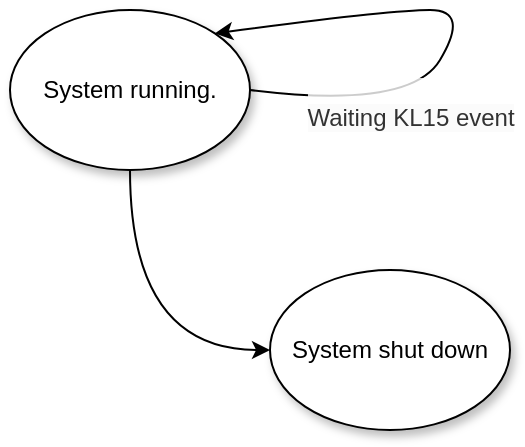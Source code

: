 <mxfile version="20.8.23" type="github">
  <diagram id="kgpKYQtTHZ0yAKxKKP6v" name="Page-1">
    <mxGraphModel dx="573" dy="602" grid="1" gridSize="10" guides="1" tooltips="1" connect="1" arrows="1" fold="1" page="1" pageScale="1" pageWidth="850" pageHeight="1100" math="0" shadow="0">
      <root>
        <mxCell id="0" />
        <mxCell id="1" parent="0" />
        <mxCell id="nlKvLJYl5tcjkjAq7JBs-9" style="edgeStyle=orthogonalEdgeStyle;curved=1;sketch=0;orthogonalLoop=1;jettySize=auto;html=1;exitX=0.5;exitY=1;exitDx=0;exitDy=0;entryX=0;entryY=0.5;entryDx=0;entryDy=0;" edge="1" parent="1" source="nlKvLJYl5tcjkjAq7JBs-1" target="nlKvLJYl5tcjkjAq7JBs-7">
          <mxGeometry relative="1" as="geometry" />
        </mxCell>
        <mxCell id="nlKvLJYl5tcjkjAq7JBs-1" value="System running." style="ellipse;whiteSpace=wrap;html=1;shadow=1;" vertex="1" parent="1">
          <mxGeometry x="210" y="70" width="120" height="80" as="geometry" />
        </mxCell>
        <mxCell id="nlKvLJYl5tcjkjAq7JBs-5" value="&#xa;&lt;span style=&quot;color: rgb(0, 0, 0); font-family: Helvetica; font-size: 12px; font-style: normal; font-variant-ligatures: normal; font-variant-caps: normal; font-weight: 400; letter-spacing: normal; orphans: 2; text-align: center; text-indent: 0px; text-transform: none; widows: 2; word-spacing: 0px; -webkit-text-stroke-width: 0px; background-color: rgb(251, 251, 251); text-decoration-thickness: initial; text-decoration-style: initial; text-decoration-color: initial; float: none; display: inline !important;&quot;&gt;Waiting KL15 event&lt;/span&gt;&#xa;&#xa;" style="endArrow=classic;html=1;sketch=0;exitX=1;exitY=0.5;exitDx=0;exitDy=0;entryX=1;entryY=0;entryDx=0;entryDy=0;spacing=0;textOpacity=80;curved=1;" edge="1" parent="1" source="nlKvLJYl5tcjkjAq7JBs-1" target="nlKvLJYl5tcjkjAq7JBs-1">
          <mxGeometry x="-0.397" y="-10" width="50" height="50" relative="1" as="geometry">
            <mxPoint x="340" y="90" as="sourcePoint" />
            <mxPoint x="300" y="70" as="targetPoint" />
            <Array as="points">
              <mxPoint x="410" y="120" />
              <mxPoint x="440" y="70" />
              <mxPoint x="400" y="70" />
            </Array>
            <mxPoint x="-9" y="5" as="offset" />
          </mxGeometry>
        </mxCell>
        <mxCell id="nlKvLJYl5tcjkjAq7JBs-7" value="System shut down" style="ellipse;whiteSpace=wrap;html=1;shadow=1;sketch=0;" vertex="1" parent="1">
          <mxGeometry x="340" y="200" width="120" height="80" as="geometry" />
        </mxCell>
      </root>
    </mxGraphModel>
  </diagram>
</mxfile>
